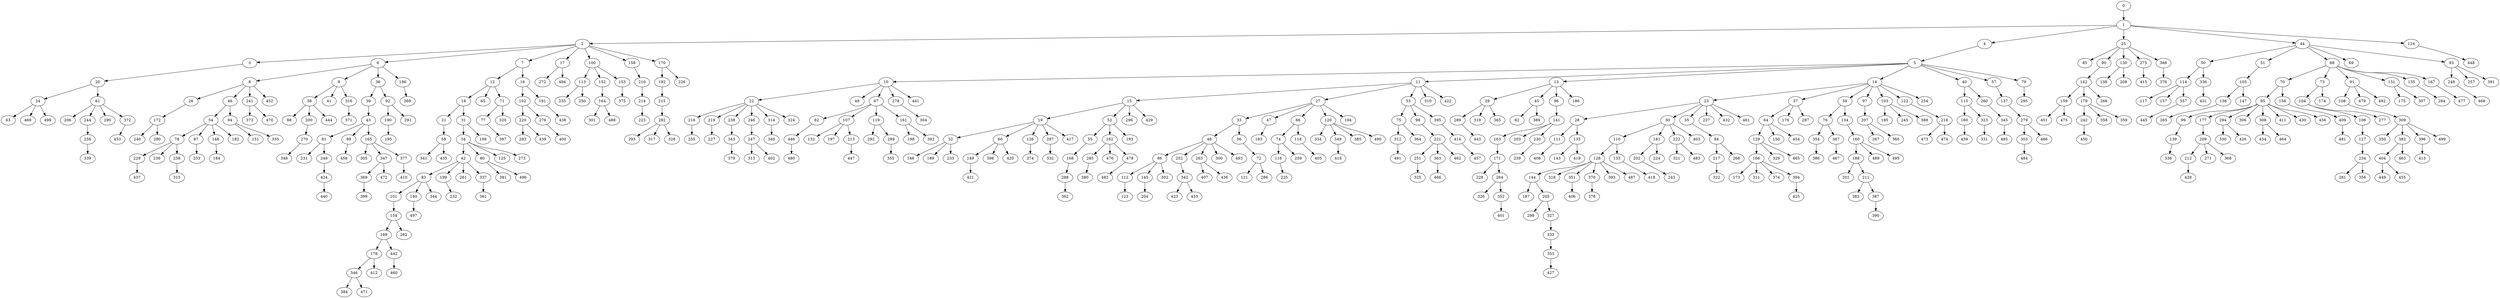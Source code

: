 digraph {
	0 [label=0]
	1 [label=1]
	2 [label=2]
	3 [label=3]
	20 [label=20]
	24 [label=24]
	63 [label=63]
	469 [label=469]
	498 [label=498]
	61 [label=61]
	206 [label=206]
	244 [label=244]
	256 [label=256]
	339 [label=339]
	290 [label=290]
	372 [label=372]
	453 [label=453]
	6 [label=6]
	8 [label=8]
	26 [label=26]
	172 [label=172]
	240 [label=240]
	280 [label=280]
	46 [label=46]
	54 [label=54]
	78 [label=78]
	229 [label=229]
	437 [label=437]
	236 [label=236]
	258 [label=258]
	315 [label=315]
	87 [label=87]
	253 [label=253]
	148 [label=148]
	184 [label=184]
	182 [label=182]
	94 [label=94]
	151 [label=151]
	335 [label=335]
	241 [label=241]
	373 [label=373]
	470 [label=470]
	452 [label=452]
	9 [label=9]
	38 [label=38]
	88 [label=88]
	200 [label=200]
	270 [label=270]
	348 [label=348]
	444 [label=444]
	41 [label=41]
	316 [label=316]
	371 [label=371]
	36 [label=36]
	39 [label=39]
	43 [label=43]
	81 [label=81]
	231 [label=231]
	249 [label=249]
	424 [label=424]
	440 [label=440]
	89 [label=89]
	458 [label=458]
	165 [label=165]
	305 [label=305]
	347 [label=347]
	369 [label=369]
	399 [label=399]
	472 [label=472]
	377 [label=377]
	410 [label=410]
	92 [label=92]
	190 [label=190]
	195 [label=195]
	291 [label=291]
	196 [label=196]
	269 [label=269]
	7 [label=7]
	12 [label=12]
	18 [label=18]
	21 [label=21]
	58 [label=58]
	341 [label=341]
	435 [label=435]
	31 [label=31]
	34 [label=34]
	42 [label=42]
	83 [label=83]
	101 [label=101]
	154 [label=154]
	169 [label=169]
	178 [label=178]
	346 [label=346]
	384 [label=384]
	471 [label=471]
	412 [label=412]
	442 [label=442]
	460 [label=460]
	262 [label=262]
	140 [label=140]
	497 [label=497]
	344 [label=344]
	199 [label=199]
	232 [label=232]
	261 [label=261]
	337 [label=337]
	361 [label=361]
	80 [label=80]
	381 [label=381]
	496 [label=496]
	125 [label=125]
	273 [label=273]
	109 [label=109]
	65 [label=65]
	71 [label=71]
	77 [label=77]
	397 [label=397]
	320 [label=320]
	16 [label=16]
	102 [label=102]
	220 [label=220]
	283 [label=283]
	439 [label=439]
	276 [label=276]
	400 [label=400]
	191 [label=191]
	438 [label=438]
	17 [label=17]
	272 [label=272]
	494 [label=494]
	100 [label=100]
	113 [label=113]
	235 [label=235]
	250 [label=250]
	152 [label=152]
	164 [label=164]
	301 [label=301]
	488 [label=488]
	153 [label=153]
	375 [label=375]
	158 [label=158]
	210 [label=210]
	214 [label=214]
	223 [label=223]
	170 [label=170]
	192 [label=192]
	215 [label=215]
	282 [label=282]
	293 [label=293]
	317 [label=317]
	328 [label=328]
	226 [label=226]
	4 [label=4]
	5 [label=5]
	10 [label=10]
	22 [label=22]
	216 [label=216]
	255 [label=255]
	219 [label=219]
	227 [label=227]
	238 [label=238]
	343 [label=343]
	379 [label=379]
	246 [label=246]
	247 [label=247]
	313 [label=313]
	402 [label=402]
	314 [label=314]
	340 [label=340]
	324 [label=324]
	49 [label=49]
	67 [label=67]
	82 [label=82]
	446 [label=446]
	480 [label=480]
	107 [label=107]
	132 [label=132]
	197 [label=197]
	213 [label=213]
	447 [label=447]
	119 [label=119]
	292 [label=292]
	299 [label=299]
	355 [label=355]
	161 [label=161]
	198 [label=198]
	392 [label=392]
	278 [label=278]
	304 [label=304]
	441 [label=441]
	11 [label=11]
	15 [label=15]
	19 [label=19]
	32 [label=32]
	146 [label=146]
	189 [label=189]
	233 [label=233]
	60 [label=60]
	149 [label=149]
	421 [label=421]
	398 [label=398]
	420 [label=420]
	126 [label=126]
	274 [label=274]
	297 [label=297]
	332 [label=332]
	417 [label=417]
	52 [label=52]
	55 [label=55]
	168 [label=168]
	288 [label=288]
	362 [label=362]
	162 [label=162]
	285 [label=285]
	380 [label=380]
	476 [label=476]
	478 [label=478]
	482 [label=482]
	193 [label=193]
	296 [label=296]
	429 [label=429]
	27 [label=27]
	33 [label=33]
	48 [label=48]
	86 [label=86]
	112 [label=112]
	123 [label=123]
	145 [label=145]
	204 [label=204]
	302 [label=302]
	252 [label=252]
	342 [label=342]
	423 [label=423]
	433 [label=433]
	263 [label=263]
	407 [label=407]
	436 [label=436]
	300 [label=300]
	493 [label=493]
	56 [label=56]
	72 [label=72]
	121 [label=121]
	286 [label=286]
	47 [label=47]
	183 [label=183]
	66 [label=66]
	74 [label=74]
	116 [label=116]
	225 [label=225]
	259 [label=259]
	118 [label=118]
	405 [label=405]
	120 [label=120]
	334 [label=334]
	349 [label=349]
	416 [label=416]
	385 [label=385]
	490 [label=490]
	194 [label=194]
	53 [label=53]
	75 [label=75]
	312 [label=312]
	491 [label=491]
	364 [label=364]
	98 [label=98]
	221 [label=221]
	251 [label=251]
	325 [label=325]
	363 [label=363]
	466 [label=466]
	462 [label=462]
	395 [label=395]
	414 [label=414]
	457 [label=457]
	310 [label=310]
	422 [label=422]
	13 [label=13]
	29 [label=29]
	289 [label=289]
	443 [label=443]
	319 [label=319]
	365 [label=365]
	45 [label=45]
	62 [label=62]
	389 [label=389]
	96 [label=96]
	141 [label=141]
	163 [label=163]
	171 [label=171]
	228 [label=228]
	264 [label=264]
	326 [label=326]
	352 [label=352]
	401 [label=401]
	203 [label=203]
	230 [label=230]
	239 [label=239]
	186 [label=186]
	14 [label=14]
	23 [label=23]
	28 [label=28]
	111 [label=111]
	408 [label=408]
	135 [label=135]
	143 [label=143]
	419 [label=419]
	30 [label=30]
	110 [label=110]
	128 [label=128]
	144 [label=144]
	187 [label=187]
	205 [label=205]
	298 [label=298]
	327 [label=327]
	333 [label=333]
	353 [label=353]
	427 [label=427]
	318 [label=318]
	351 [label=351]
	406 [label=406]
	370 [label=370]
	378 [label=378]
	393 [label=393]
	487 [label=487]
	133 [label=133]
	418 [label=418]
	181 [label=181]
	202 [label=202]
	243 [label=243]
	224 [label=224]
	222 [label=222]
	321 [label=321]
	483 [label=483]
	403 [label=403]
	35 [label=35]
	84 [label=84]
	217 [label=217]
	322 [label=322]
	268 [label=268]
	237 [label=237]
	432 [label=432]
	461 [label=461]
	37 [label=37]
	64 [label=64]
	129 [label=129]
	166 [label=166]
	173 [label=173]
	311 [label=311]
	374 [label=374]
	394 [label=394]
	425 [label=425]
	329 [label=329]
	465 [label=465]
	150 [label=150]
	454 [label=454]
	176 [label=176]
	287 [label=287]
	59 [label=59]
	76 [label=76]
	354 [label=354]
	386 [label=386]
	367 [label=367]
	467 [label=467]
	134 [label=134]
	160 [label=160]
	188 [label=188]
	201 [label=201]
	211 [label=211]
	383 [label=383]
	387 [label=387]
	390 [label=390]
	489 [label=489]
	495 [label=495]
	97 [label=97]
	207 [label=207]
	267 [label=267]
	360 [label=360]
	103 [label=103]
	185 [label=185]
	245 [label=245]
	388 [label=388]
	122 [label=122]
	218 [label=218]
	473 [label=473]
	474 [label=474]
	254 [label=254]
	40 [label=40]
	115 [label=115]
	180 [label=180]
	459 [label=459]
	323 [label=323]
	331 [label=331]
	260 [label=260]
	345 [label=345]
	485 [label=485]
	57 [label=57]
	137 [label=137]
	279 [label=279]
	303 [label=303]
	484 [label=484]
	486 [label=486]
	79 [label=79]
	295 [label=295]
	25 [label=25]
	85 [label=85]
	90 [label=90]
	142 [label=142]
	159 [label=159]
	451 [label=451]
	475 [label=475]
	179 [label=179]
	242 [label=242]
	450 [label=450]
	358 [label=358]
	359 [label=359]
	266 [label=266]
	130 [label=130]
	138 [label=138]
	208 [label=208]
	275 [label=275]
	415 [label=415]
	366 [label=366]
	376 [label=376]
	44 [label=44]
	50 [label=50]
	114 [label=114]
	117 [label=117]
	157 [label=157]
	357 [label=357]
	445 [label=445]
	336 [label=336]
	431 [label=431]
	51 [label=51]
	105 [label=105]
	136 [label=136]
	265 [label=265]
	147 [label=147]
	68 [label=68]
	70 [label=70]
	95 [label=95]
	99 [label=99]
	139 [label=139]
	338 [label=338]
	177 [label=177]
	209 [label=209]
	212 [label=212]
	428 [label=428]
	271 [label=271]
	368 [label=368]
	294 [label=294]
	330 [label=330]
	426 [label=426]
	306 [label=306]
	308 [label=308]
	434 [label=434]
	464 [label=464]
	411 [label=411]
	430 [label=430]
	456 [label=456]
	156 [label=156]
	409 [label=409]
	481 [label=481]
	73 [label=73]
	104 [label=104]
	106 [label=106]
	127 [label=127]
	234 [label=234]
	281 [label=281]
	356 [label=356]
	277 [label=277]
	174 [label=174]
	91 [label=91]
	108 [label=108]
	309 [label=309]
	350 [label=350]
	382 [label=382]
	404 [label=404]
	449 [label=449]
	455 [label=455]
	463 [label=463]
	396 [label=396]
	413 [label=413]
	499 [label=499]
	479 [label=479]
	492 [label=492]
	131 [label=131]
	175 [label=175]
	307 [label=307]
	155 [label=155]
	284 [label=284]
	167 [label=167]
	477 [label=477]
	69 [label=69]
	93 [label=93]
	248 [label=248]
	468 [label=468]
	257 [label=257]
	391 [label=391]
	124 [label=124]
	448 [label=448]
	0 -> 1
	1 -> 2
	2 -> 3
	3 -> 20
	20 -> 24
	24 -> 63
	24 -> 469
	24 -> 498
	20 -> 61
	61 -> 206
	61 -> 244
	244 -> 256
	256 -> 339
	61 -> 290
	61 -> 372
	372 -> 453
	2 -> 6
	6 -> 8
	8 -> 26
	26 -> 172
	172 -> 240
	172 -> 280
	8 -> 46
	46 -> 54
	54 -> 78
	78 -> 229
	229 -> 437
	78 -> 236
	78 -> 258
	258 -> 315
	54 -> 87
	87 -> 253
	54 -> 148
	148 -> 184
	54 -> 182
	46 -> 94
	94 -> 151
	94 -> 335
	8 -> 241
	241 -> 373
	241 -> 470
	8 -> 452
	6 -> 9
	9 -> 38
	38 -> 88
	38 -> 200
	200 -> 270
	270 -> 348
	38 -> 444
	9 -> 41
	9 -> 316
	316 -> 371
	6 -> 36
	36 -> 39
	39 -> 43
	43 -> 81
	81 -> 231
	81 -> 249
	249 -> 424
	424 -> 440
	43 -> 89
	89 -> 458
	43 -> 165
	165 -> 305
	165 -> 347
	347 -> 369
	369 -> 399
	347 -> 472
	165 -> 377
	377 -> 410
	36 -> 92
	92 -> 190
	190 -> 195
	92 -> 291
	6 -> 196
	196 -> 269
	2 -> 7
	7 -> 12
	12 -> 18
	18 -> 21
	21 -> 58
	58 -> 341
	58 -> 435
	18 -> 31
	31 -> 34
	34 -> 42
	42 -> 83
	83 -> 101
	101 -> 154
	154 -> 169
	169 -> 178
	178 -> 346
	346 -> 384
	346 -> 471
	178 -> 412
	169 -> 442
	442 -> 460
	154 -> 262
	83 -> 140
	140 -> 497
	83 -> 344
	42 -> 199
	199 -> 232
	42 -> 261
	42 -> 337
	337 -> 361
	34 -> 80
	80 -> 381
	80 -> 496
	34 -> 125
	34 -> 273
	31 -> 109
	12 -> 65
	12 -> 71
	71 -> 77
	77 -> 397
	71 -> 320
	7 -> 16
	16 -> 102
	102 -> 220
	220 -> 283
	220 -> 439
	102 -> 276
	276 -> 400
	16 -> 191
	191 -> 438
	2 -> 17
	17 -> 272
	17 -> 494
	2 -> 100
	100 -> 113
	113 -> 235
	113 -> 250
	100 -> 152
	152 -> 164
	164 -> 301
	164 -> 488
	100 -> 153
	153 -> 375
	2 -> 158
	158 -> 210
	210 -> 214
	214 -> 223
	2 -> 170
	170 -> 192
	192 -> 215
	215 -> 282
	282 -> 293
	282 -> 317
	282 -> 328
	170 -> 226
	1 -> 4
	4 -> 5
	5 -> 10
	10 -> 22
	22 -> 216
	216 -> 255
	22 -> 219
	219 -> 227
	22 -> 238
	238 -> 343
	343 -> 379
	22 -> 246
	246 -> 247
	247 -> 313
	247 -> 402
	22 -> 314
	314 -> 340
	22 -> 324
	10 -> 49
	10 -> 67
	67 -> 82
	82 -> 446
	446 -> 480
	67 -> 107
	107 -> 132
	107 -> 197
	107 -> 213
	213 -> 447
	67 -> 119
	119 -> 292
	119 -> 299
	299 -> 355
	67 -> 161
	161 -> 198
	161 -> 392
	10 -> 278
	278 -> 304
	10 -> 441
	5 -> 11
	11 -> 15
	15 -> 19
	19 -> 32
	32 -> 146
	32 -> 189
	32 -> 233
	19 -> 60
	60 -> 149
	149 -> 421
	60 -> 398
	60 -> 420
	19 -> 126
	126 -> 274
	19 -> 297
	297 -> 332
	19 -> 417
	15 -> 52
	52 -> 55
	55 -> 168
	168 -> 288
	288 -> 362
	52 -> 162
	162 -> 285
	285 -> 380
	162 -> 476
	162 -> 478
	478 -> 482
	52 -> 193
	15 -> 296
	15 -> 429
	11 -> 27
	27 -> 33
	33 -> 48
	48 -> 86
	86 -> 112
	112 -> 123
	86 -> 145
	145 -> 204
	86 -> 302
	48 -> 252
	252 -> 342
	342 -> 423
	342 -> 433
	48 -> 263
	263 -> 407
	263 -> 436
	48 -> 300
	48 -> 493
	33 -> 56
	56 -> 72
	72 -> 121
	72 -> 286
	27 -> 47
	47 -> 183
	27 -> 66
	66 -> 74
	74 -> 116
	116 -> 225
	74 -> 259
	66 -> 118
	118 -> 405
	27 -> 120
	120 -> 334
	120 -> 349
	349 -> 416
	120 -> 385
	120 -> 490
	27 -> 194
	11 -> 53
	53 -> 75
	75 -> 312
	312 -> 491
	75 -> 364
	53 -> 98
	98 -> 221
	221 -> 251
	251 -> 325
	221 -> 363
	363 -> 466
	221 -> 462
	53 -> 395
	395 -> 414
	414 -> 457
	11 -> 310
	11 -> 422
	5 -> 13
	13 -> 29
	29 -> 289
	289 -> 443
	29 -> 319
	29 -> 365
	13 -> 45
	45 -> 62
	45 -> 389
	13 -> 96
	96 -> 141
	141 -> 163
	163 -> 171
	171 -> 228
	171 -> 264
	264 -> 326
	264 -> 352
	352 -> 401
	141 -> 203
	141 -> 230
	230 -> 239
	13 -> 186
	5 -> 14
	14 -> 23
	23 -> 28
	28 -> 111
	111 -> 408
	28 -> 135
	135 -> 143
	135 -> 419
	23 -> 30
	30 -> 110
	110 -> 128
	128 -> 144
	144 -> 187
	144 -> 205
	205 -> 298
	205 -> 327
	327 -> 333
	333 -> 353
	353 -> 427
	128 -> 318
	128 -> 351
	351 -> 406
	128 -> 370
	370 -> 378
	128 -> 393
	128 -> 487
	110 -> 133
	133 -> 418
	30 -> 181
	181 -> 202
	202 -> 243
	181 -> 224
	30 -> 222
	222 -> 321
	222 -> 483
	30 -> 403
	23 -> 35
	35 -> 84
	84 -> 217
	217 -> 322
	84 -> 268
	23 -> 237
	23 -> 432
	23 -> 461
	14 -> 37
	37 -> 64
	64 -> 129
	129 -> 166
	166 -> 173
	166 -> 311
	166 -> 374
	166 -> 394
	394 -> 425
	129 -> 329
	129 -> 465
	64 -> 150
	64 -> 454
	37 -> 176
	37 -> 287
	14 -> 59
	59 -> 76
	76 -> 354
	354 -> 386
	76 -> 367
	367 -> 467
	59 -> 134
	134 -> 160
	160 -> 188
	188 -> 201
	188 -> 211
	211 -> 383
	211 -> 387
	387 -> 390
	160 -> 489
	160 -> 495
	14 -> 97
	97 -> 207
	207 -> 267
	207 -> 360
	14 -> 103
	103 -> 185
	103 -> 245
	103 -> 388
	14 -> 122
	122 -> 218
	218 -> 473
	218 -> 474
	14 -> 254
	5 -> 40
	40 -> 115
	115 -> 180
	180 -> 459
	115 -> 323
	323 -> 331
	40 -> 260
	260 -> 345
	345 -> 485
	5 -> 57
	57 -> 137
	137 -> 279
	279 -> 303
	303 -> 484
	279 -> 486
	5 -> 79
	79 -> 295
	1 -> 25
	25 -> 85
	25 -> 90
	90 -> 142
	142 -> 159
	159 -> 451
	159 -> 475
	142 -> 179
	179 -> 242
	242 -> 450
	179 -> 358
	179 -> 359
	142 -> 266
	25 -> 130
	130 -> 138
	130 -> 208
	25 -> 275
	275 -> 415
	25 -> 366
	366 -> 376
	1 -> 44
	44 -> 50
	50 -> 114
	114 -> 117
	114 -> 157
	114 -> 357
	357 -> 445
	50 -> 336
	336 -> 431
	44 -> 51
	51 -> 105
	105 -> 136
	136 -> 265
	105 -> 147
	44 -> 68
	68 -> 70
	70 -> 95
	95 -> 99
	99 -> 139
	139 -> 338
	95 -> 177
	177 -> 209
	209 -> 212
	212 -> 428
	209 -> 271
	209 -> 368
	95 -> 294
	294 -> 330
	294 -> 426
	95 -> 306
	95 -> 308
	308 -> 434
	308 -> 464
	95 -> 411
	95 -> 430
	95 -> 456
	70 -> 156
	156 -> 409
	409 -> 481
	68 -> 73
	73 -> 104
	104 -> 106
	106 -> 127
	127 -> 234
	234 -> 281
	234 -> 356
	104 -> 277
	73 -> 174
	68 -> 91
	91 -> 108
	108 -> 309
	309 -> 350
	309 -> 382
	382 -> 404
	404 -> 449
	404 -> 455
	382 -> 463
	309 -> 396
	396 -> 413
	309 -> 499
	91 -> 479
	91 -> 492
	68 -> 131
	131 -> 175
	131 -> 307
	68 -> 155
	155 -> 284
	68 -> 167
	167 -> 477
	44 -> 69
	44 -> 93
	93 -> 248
	248 -> 468
	93 -> 257
	93 -> 391
	1 -> 124
	124 -> 448
}

